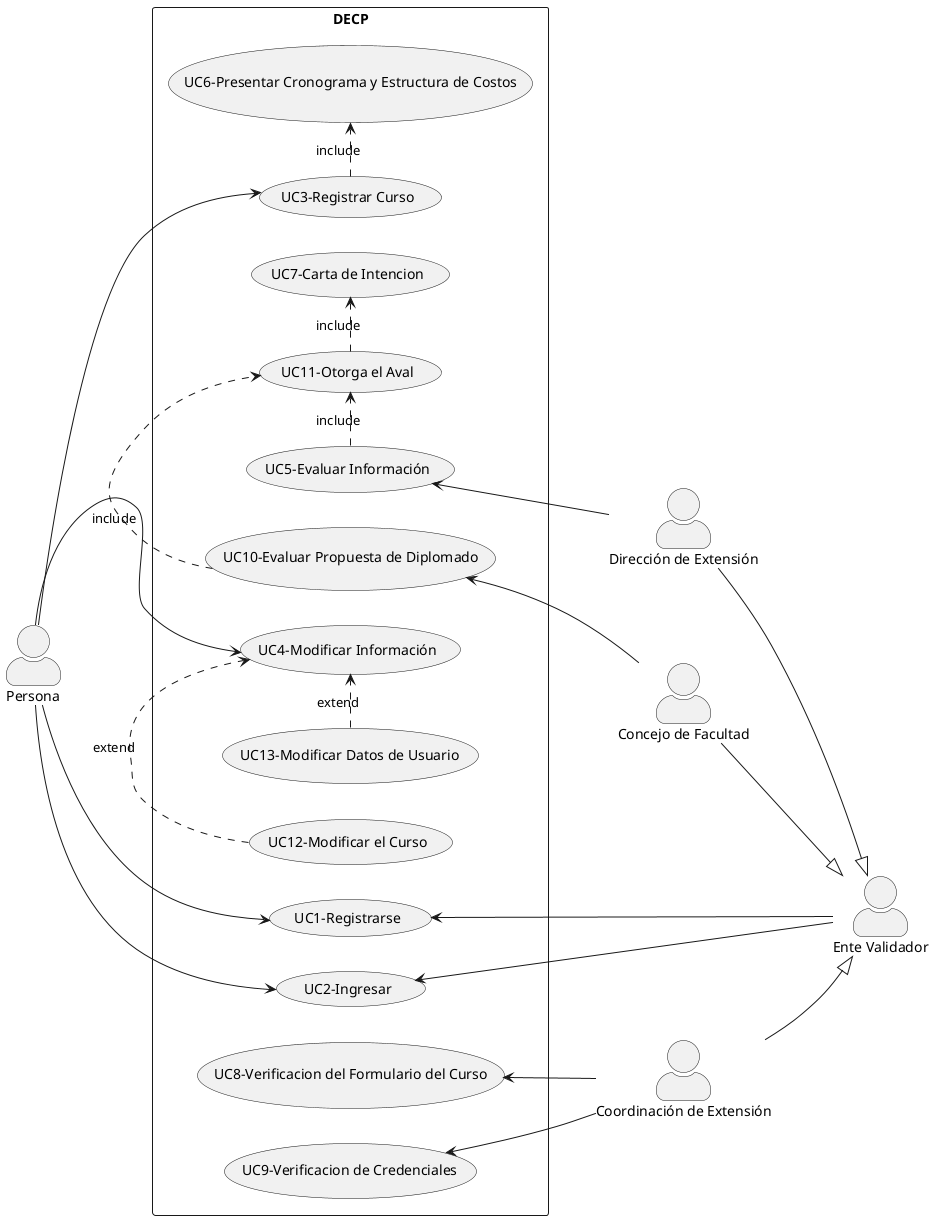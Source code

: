 @startuml usecase
skinparam actorStyle awesome
left to right direction
:Persona: as a

:Ente Validador: as e
:Dirección de Extensión: as b
:Coordinación de Extensión: as c
:Concejo de Facultad: as d


rectangle DECP{
(UC1-Registrarse) as 1
(UC2-Ingresar) as 2 
(UC3-Registrar Curso) as 3
(UC6-Presentar Cronograma y Estructura de Costos) as 6
(UC4-Modificar Información) as 4
(UC5-Evaluar Información) as 5
(UC7-Carta de Intencion) as 7
(UC8-Verificacion del Formulario del Curso) as 8
(UC9-Verificacion de Credenciales) as 9
(UC10-Evaluar Propuesta de Diplomado) as 10
(UC11-Otorga el Aval) as 11
(UC12-Modificar el Curso) as 12
(UC13-Modificar Datos de Usuario) as 13
}

1 <-- e
b --|> e
c --|> e
d --|> e
a --> 1
a --> 2
e --> 2
a --> 3
a --> 4
5 <-- b
8 <-- c
9 <-- c
10 <-- d
3 .> 6 : include
5 .> 11 : include
10 .> 11 : include
11 .> 7: include
12 .> 4: extend
13 .> 4: extend
@enduml